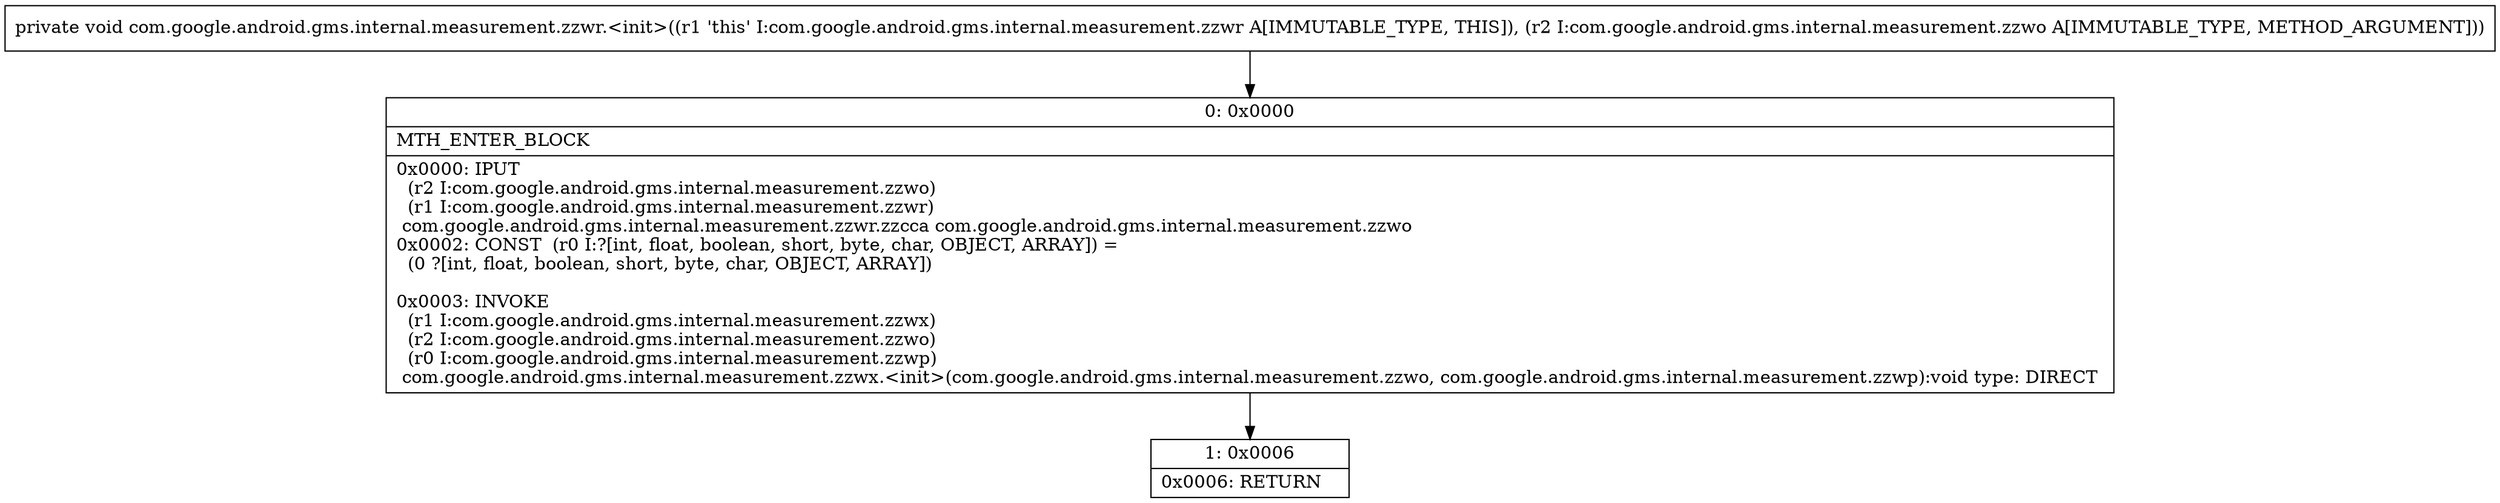 digraph "CFG forcom.google.android.gms.internal.measurement.zzwr.\<init\>(Lcom\/google\/android\/gms\/internal\/measurement\/zzwo;)V" {
Node_0 [shape=record,label="{0\:\ 0x0000|MTH_ENTER_BLOCK\l|0x0000: IPUT  \l  (r2 I:com.google.android.gms.internal.measurement.zzwo)\l  (r1 I:com.google.android.gms.internal.measurement.zzwr)\l com.google.android.gms.internal.measurement.zzwr.zzcca com.google.android.gms.internal.measurement.zzwo \l0x0002: CONST  (r0 I:?[int, float, boolean, short, byte, char, OBJECT, ARRAY]) = \l  (0 ?[int, float, boolean, short, byte, char, OBJECT, ARRAY])\l \l0x0003: INVOKE  \l  (r1 I:com.google.android.gms.internal.measurement.zzwx)\l  (r2 I:com.google.android.gms.internal.measurement.zzwo)\l  (r0 I:com.google.android.gms.internal.measurement.zzwp)\l com.google.android.gms.internal.measurement.zzwx.\<init\>(com.google.android.gms.internal.measurement.zzwo, com.google.android.gms.internal.measurement.zzwp):void type: DIRECT \l}"];
Node_1 [shape=record,label="{1\:\ 0x0006|0x0006: RETURN   \l}"];
MethodNode[shape=record,label="{private void com.google.android.gms.internal.measurement.zzwr.\<init\>((r1 'this' I:com.google.android.gms.internal.measurement.zzwr A[IMMUTABLE_TYPE, THIS]), (r2 I:com.google.android.gms.internal.measurement.zzwo A[IMMUTABLE_TYPE, METHOD_ARGUMENT])) }"];
MethodNode -> Node_0;
Node_0 -> Node_1;
}

